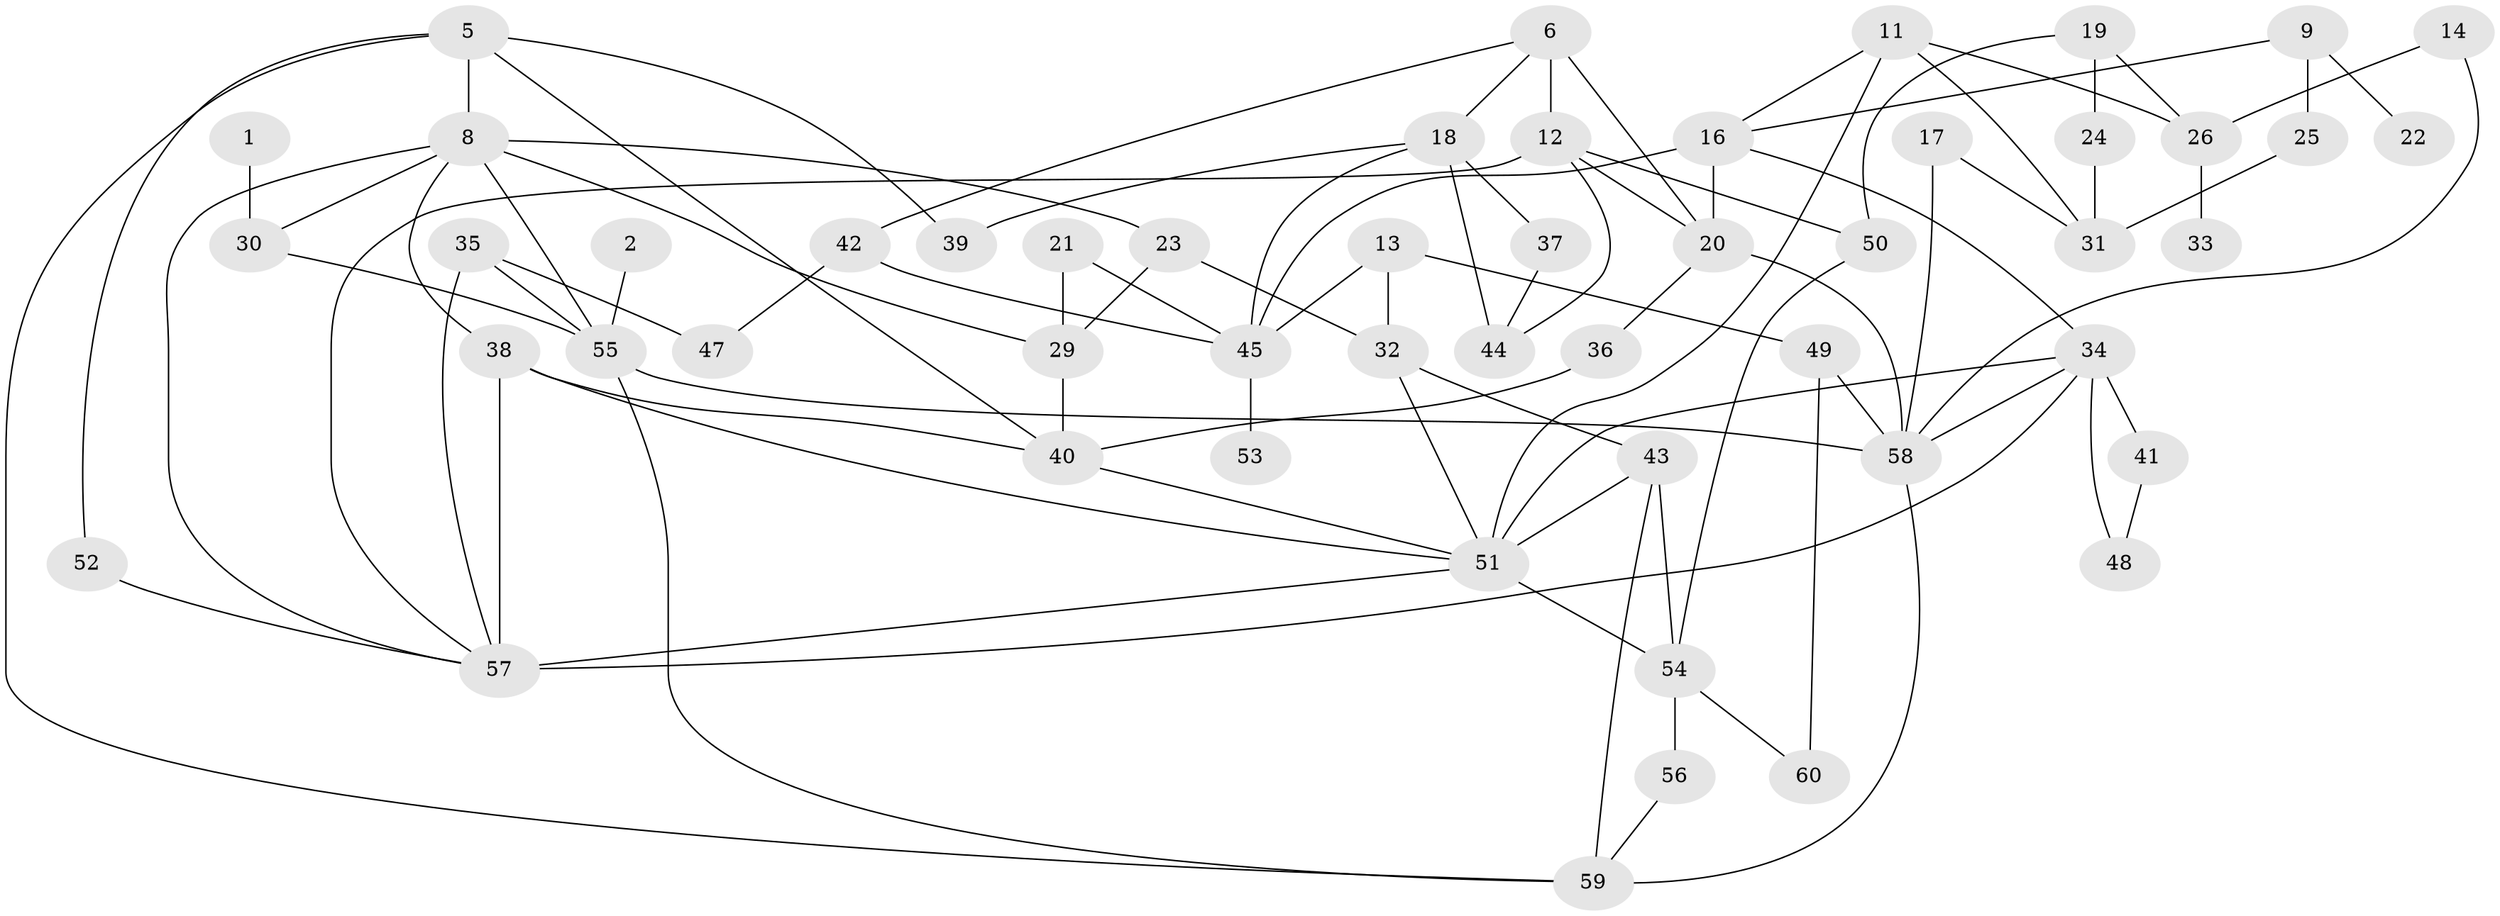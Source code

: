 // original degree distribution, {4: 0.11666666666666667, 1: 0.18333333333333332, 2: 0.2916666666666667, 5: 0.06666666666666667, 3: 0.23333333333333334, 0: 0.058333333333333334, 6: 0.03333333333333333, 7: 0.016666666666666666}
// Generated by graph-tools (version 1.1) at 2025/35/03/04/25 23:35:46]
// undirected, 52 vertices, 91 edges
graph export_dot {
  node [color=gray90,style=filled];
  1;
  2;
  5;
  6;
  8;
  9;
  11;
  12;
  13;
  14;
  16;
  17;
  18;
  19;
  20;
  21;
  22;
  23;
  24;
  25;
  26;
  29;
  30;
  31;
  32;
  33;
  34;
  35;
  36;
  37;
  38;
  39;
  40;
  41;
  42;
  43;
  44;
  45;
  47;
  48;
  49;
  50;
  51;
  52;
  53;
  54;
  55;
  56;
  57;
  58;
  59;
  60;
  1 -- 30 [weight=1.0];
  2 -- 55 [weight=1.0];
  5 -- 8 [weight=1.0];
  5 -- 39 [weight=1.0];
  5 -- 40 [weight=1.0];
  5 -- 52 [weight=1.0];
  5 -- 59 [weight=1.0];
  6 -- 12 [weight=1.0];
  6 -- 18 [weight=1.0];
  6 -- 20 [weight=2.0];
  6 -- 42 [weight=1.0];
  8 -- 23 [weight=1.0];
  8 -- 29 [weight=1.0];
  8 -- 30 [weight=1.0];
  8 -- 38 [weight=1.0];
  8 -- 55 [weight=1.0];
  8 -- 57 [weight=1.0];
  9 -- 16 [weight=1.0];
  9 -- 22 [weight=1.0];
  9 -- 25 [weight=1.0];
  11 -- 16 [weight=1.0];
  11 -- 26 [weight=1.0];
  11 -- 31 [weight=1.0];
  11 -- 51 [weight=1.0];
  12 -- 20 [weight=1.0];
  12 -- 44 [weight=1.0];
  12 -- 50 [weight=1.0];
  12 -- 57 [weight=1.0];
  13 -- 32 [weight=1.0];
  13 -- 45 [weight=1.0];
  13 -- 49 [weight=1.0];
  14 -- 26 [weight=1.0];
  14 -- 58 [weight=1.0];
  16 -- 20 [weight=1.0];
  16 -- 34 [weight=1.0];
  16 -- 45 [weight=1.0];
  17 -- 31 [weight=1.0];
  17 -- 58 [weight=1.0];
  18 -- 37 [weight=1.0];
  18 -- 39 [weight=1.0];
  18 -- 44 [weight=1.0];
  18 -- 45 [weight=1.0];
  19 -- 24 [weight=1.0];
  19 -- 26 [weight=1.0];
  19 -- 50 [weight=1.0];
  20 -- 36 [weight=1.0];
  20 -- 58 [weight=1.0];
  21 -- 29 [weight=1.0];
  21 -- 45 [weight=1.0];
  23 -- 29 [weight=1.0];
  23 -- 32 [weight=1.0];
  24 -- 31 [weight=1.0];
  25 -- 31 [weight=1.0];
  26 -- 33 [weight=1.0];
  29 -- 40 [weight=1.0];
  30 -- 55 [weight=1.0];
  32 -- 43 [weight=1.0];
  32 -- 51 [weight=1.0];
  34 -- 41 [weight=1.0];
  34 -- 48 [weight=1.0];
  34 -- 51 [weight=1.0];
  34 -- 57 [weight=3.0];
  34 -- 58 [weight=1.0];
  35 -- 47 [weight=1.0];
  35 -- 55 [weight=1.0];
  35 -- 57 [weight=1.0];
  36 -- 40 [weight=1.0];
  37 -- 44 [weight=1.0];
  38 -- 40 [weight=1.0];
  38 -- 51 [weight=1.0];
  38 -- 57 [weight=1.0];
  40 -- 51 [weight=1.0];
  41 -- 48 [weight=1.0];
  42 -- 45 [weight=1.0];
  42 -- 47 [weight=1.0];
  43 -- 51 [weight=1.0];
  43 -- 54 [weight=1.0];
  43 -- 59 [weight=1.0];
  45 -- 53 [weight=1.0];
  49 -- 58 [weight=1.0];
  49 -- 60 [weight=1.0];
  50 -- 54 [weight=1.0];
  51 -- 54 [weight=1.0];
  51 -- 57 [weight=1.0];
  52 -- 57 [weight=1.0];
  54 -- 56 [weight=1.0];
  54 -- 60 [weight=1.0];
  55 -- 58 [weight=1.0];
  55 -- 59 [weight=1.0];
  56 -- 59 [weight=1.0];
  58 -- 59 [weight=1.0];
}
